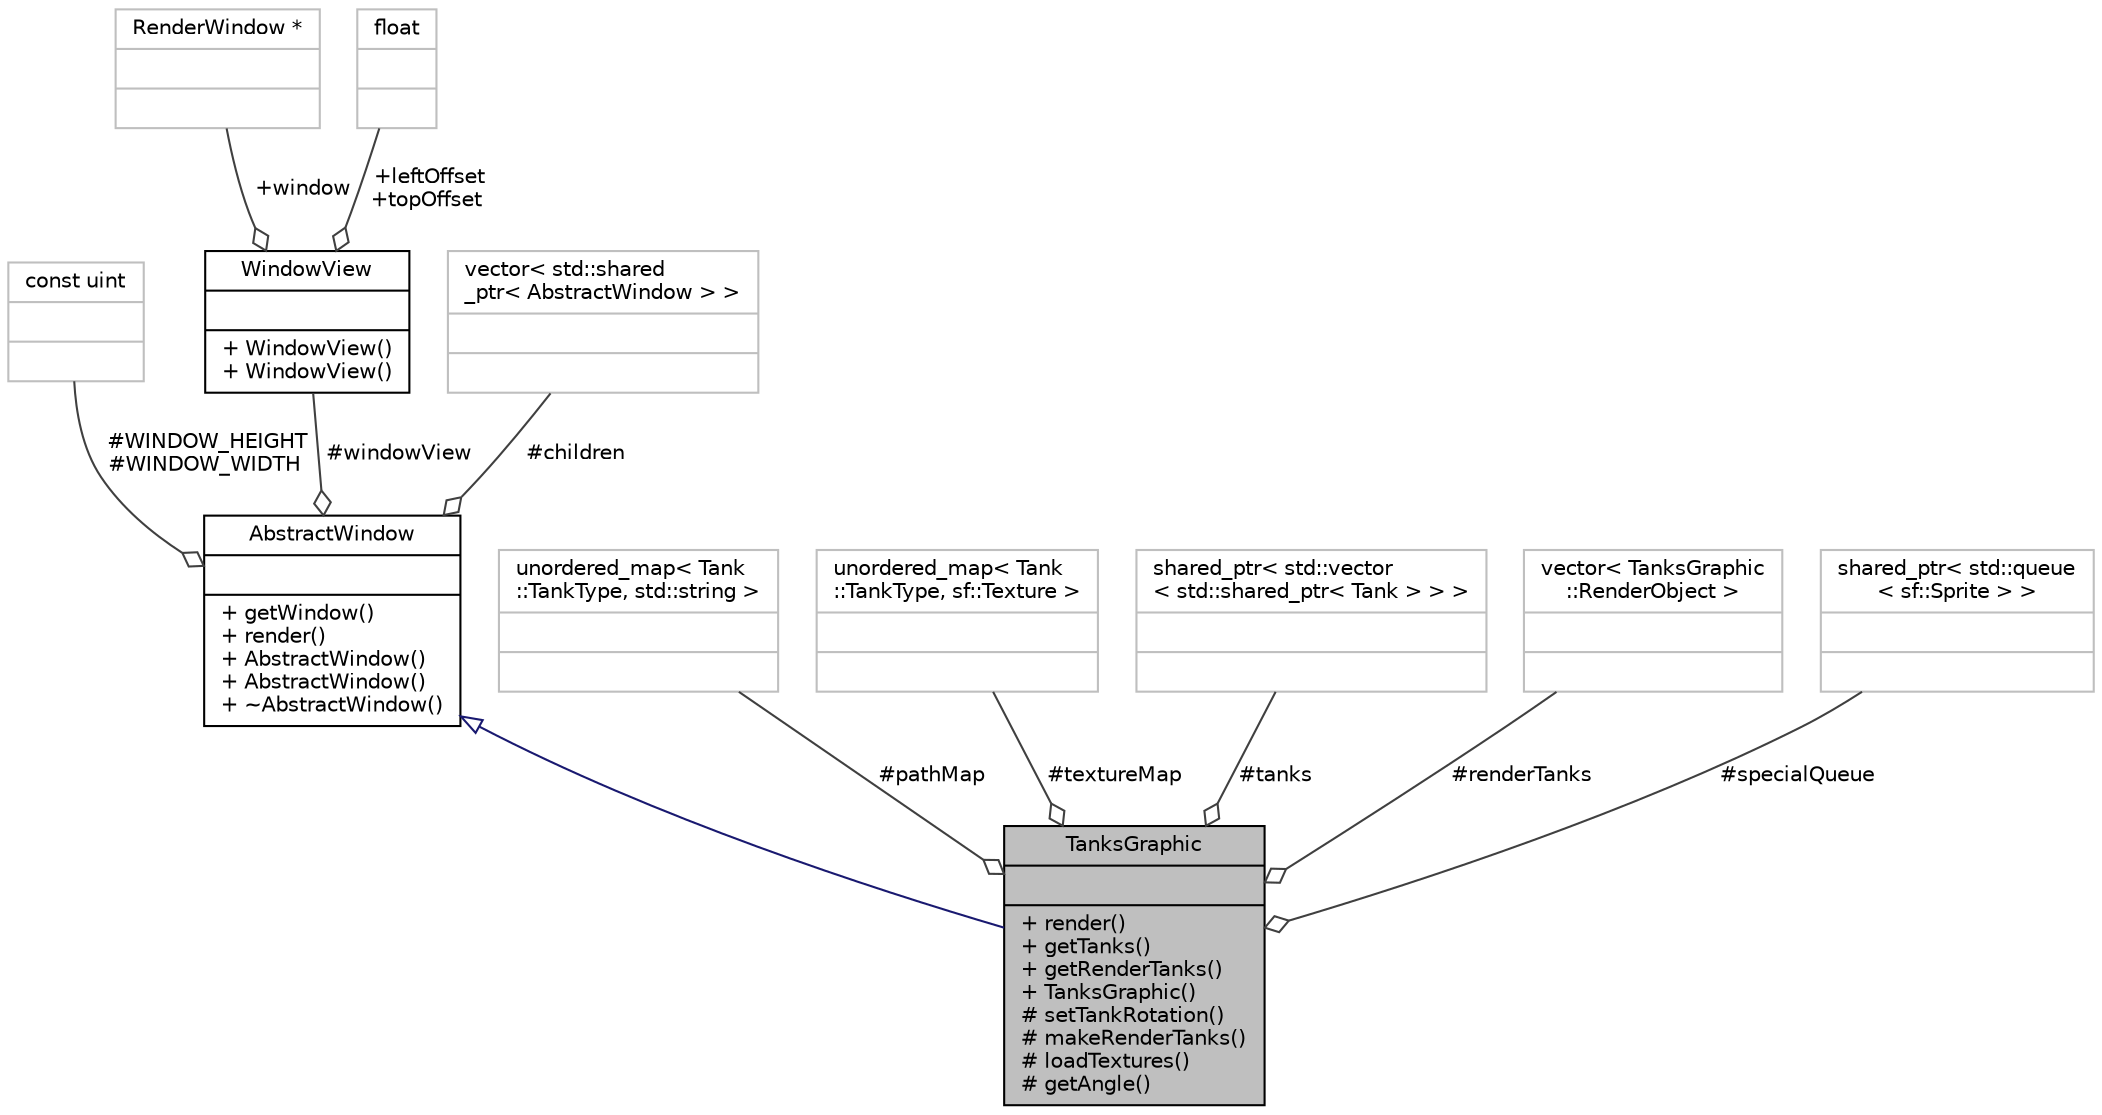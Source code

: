 digraph "TanksGraphic"
{
 // INTERACTIVE_SVG=YES
 // LATEX_PDF_SIZE
  bgcolor="transparent";
  edge [fontname="Helvetica",fontsize="10",labelfontname="Helvetica",labelfontsize="10"];
  node [fontname="Helvetica",fontsize="10",shape=record];
  Node1 [label="{TanksGraphic\n||+ render()\l+ getTanks()\l+ getRenderTanks()\l+ TanksGraphic()\l# setTankRotation()\l# makeRenderTanks()\l# loadTextures()\l# getAngle()\l}",height=0.2,width=0.4,color="black", fillcolor="grey75", style="filled", fontcolor="black",tooltip="Class responsible for tanks updates and render."];
  Node2 -> Node1 [dir="back",color="midnightblue",fontsize="10",style="solid",arrowtail="onormal",fontname="Helvetica"];
  Node2 [label="{AbstractWindow\n||+ getWindow()\l+ render()\l+ AbstractWindow()\l+ AbstractWindow()\l+ ~AbstractWindow()\l}",height=0.2,width=0.4,color="black",URL="$class_abstract_window.html",tooltip="Contains main SFML functions."];
  Node3 -> Node2 [color="grey25",fontsize="10",style="solid",label=" #WINDOW_HEIGHT\n#WINDOW_WIDTH" ,arrowhead="odiamond",fontname="Helvetica"];
  Node3 [label="{const uint\n||}",height=0.2,width=0.4,color="grey75",tooltip=" "];
  Node4 -> Node2 [color="grey25",fontsize="10",style="solid",label=" #windowView" ,arrowhead="odiamond",fontname="Helvetica"];
  Node4 [label="{WindowView\n||+ WindowView()\l+ WindowView()\l}",height=0.2,width=0.4,color="black",URL="$struct_window_view.html",tooltip="Struct that contains the sf::RenderWindow nad offset of elements to render."];
  Node5 -> Node4 [color="grey25",fontsize="10",style="solid",label=" +window" ,arrowhead="odiamond",fontname="Helvetica"];
  Node5 [label="{RenderWindow *\n||}",height=0.2,width=0.4,color="grey75",tooltip=" "];
  Node6 -> Node4 [color="grey25",fontsize="10",style="solid",label=" +leftOffset\n+topOffset" ,arrowhead="odiamond",fontname="Helvetica"];
  Node6 [label="{float\n||}",height=0.2,width=0.4,color="grey75",tooltip=" "];
  Node7 -> Node2 [color="grey25",fontsize="10",style="solid",label=" #children" ,arrowhead="odiamond",fontname="Helvetica"];
  Node7 [label="{vector\< std::shared\l_ptr\< AbstractWindow \> \>\n||}",height=0.2,width=0.4,color="grey75",tooltip=" "];
  Node8 -> Node1 [color="grey25",fontsize="10",style="solid",label=" #pathMap" ,arrowhead="odiamond",fontname="Helvetica"];
  Node8 [label="{unordered_map\< Tank\l::TankType, std::string \>\n||}",height=0.2,width=0.4,color="grey75",tooltip=" "];
  Node9 -> Node1 [color="grey25",fontsize="10",style="solid",label=" #textureMap" ,arrowhead="odiamond",fontname="Helvetica"];
  Node9 [label="{unordered_map\< Tank\l::TankType, sf::Texture \>\n||}",height=0.2,width=0.4,color="grey75",tooltip=" "];
  Node10 -> Node1 [color="grey25",fontsize="10",style="solid",label=" #tanks" ,arrowhead="odiamond",fontname="Helvetica"];
  Node10 [label="{shared_ptr\< std::vector\l\< std::shared_ptr\< Tank \> \> \>\n||}",height=0.2,width=0.4,color="grey75",tooltip=" "];
  Node11 -> Node1 [color="grey25",fontsize="10",style="solid",label=" #renderTanks" ,arrowhead="odiamond",fontname="Helvetica"];
  Node11 [label="{vector\< TanksGraphic\l::RenderObject \>\n||}",height=0.2,width=0.4,color="grey75",tooltip=" "];
  Node12 -> Node1 [color="grey25",fontsize="10",style="solid",label=" #specialQueue" ,arrowhead="odiamond",fontname="Helvetica"];
  Node12 [label="{shared_ptr\< std::queue\l\< sf::Sprite \> \>\n||}",height=0.2,width=0.4,color="grey75",tooltip=" "];
}
